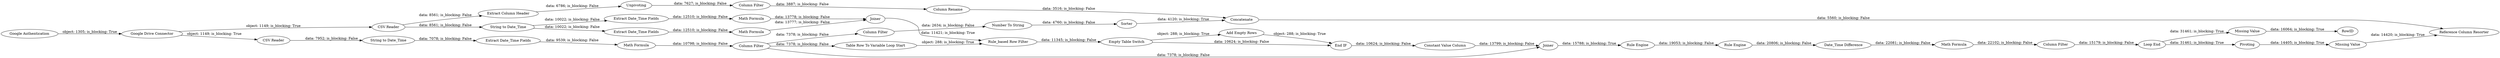 digraph {
	"6994371276433665819_291" [label="Math Formula"]
	"6994371276433665819_2066" [label="Rule Engine"]
	"6994371276433665819_293" [label="Extract Date_Time Fields"]
	"6994371276433665819_279" [label="Google Authentication"]
	"6994371276433665819_2119" [label="End IF"]
	"6994371276433665819_2124" [label=Unpivoting]
	"6994371276433665819_2127" [label="Column Rename"]
	"6994371276433665819_2067" [label="Date_Time Difference"]
	"6994371276433665819_281" [label="Google Drive Connector"]
	"6994371276433665819_2125" [label="Extract Column Header"]
	"6994371276433665819_290" [label="String to Date_Time"]
	"6994371276433665819_288" [label="Math Formula"]
	"6994371276433665819_285" [label="CSV Reader"]
	"6994371276433665819_2118" [label="Add Empty Rows"]
	"6994371276433665819_2117" [label="Empty Table Switch"]
	"6994371276433665819_296" [label="String to Date_Time"]
	"6994371276433665819_294" [label=Joiner]
	"6994371276433665819_2064" [label=Joiner]
	"6994371276433665819_2062" [label="Rule_based Row Filter"]
	"6994371276433665819_2126" [label="Column Filter"]
	"6994371276433665819_2128" [label=Sorter]
	"6994371276433665819_297" [label="Table Row To Variable Loop Start"]
	"6994371276433665819_2061" [label=Pivoting]
	"6994371276433665819_289" [label="Extract Date_Time Fields"]
	"6994371276433665819_2060" [label=RowID]
	"6994371276433665819_2069" [label="Column Filter"]
	"6994371276433665819_2068" [label="Math Formula"]
	"6994371276433665819_2107" [label="Reference Column Resorter"]
	"6994371276433665819_287" [label="Extract Date_Time Fields"]
	"6994371276433665819_2122" [label="Column Filter"]
	"6994371276433665819_284" [label="CSV Reader"]
	"6994371276433665819_2129" [label=Concatenate]
	"6994371276433665819_2065" [label="Rule Engine"]
	"6994371276433665819_2123" [label="Number To String"]
	"6994371276433665819_2121" [label="Missing Value"]
	"6994371276433665819_2063" [label="Constant Value Column"]
	"6994371276433665819_2130" [label="Missing Value"]
	"6994371276433665819_292" [label="Math Formula"]
	"6994371276433665819_302" [label="Loop End"]
	"6994371276433665819_295" [label="Column Filter"]
	"6994371276433665819_2127" -> "6994371276433665819_2129" [label="data: 3516; is_blocking: False"]
	"6994371276433665819_295" -> "6994371276433665819_2064" [label="data: 7378; is_blocking: False"]
	"6994371276433665819_297" -> "6994371276433665819_2062" [label="object: 288; is_blocking: True"]
	"6994371276433665819_2118" -> "6994371276433665819_2119" [label="object: 288; is_blocking: True"]
	"6994371276433665819_281" -> "6994371276433665819_285" [label="object: 1149; is_blocking: True"]
	"6994371276433665819_2064" -> "6994371276433665819_2065" [label="data: 15788; is_blocking: True"]
	"6994371276433665819_288" -> "6994371276433665819_295" [label="data: 10798; is_blocking: False"]
	"6994371276433665819_292" -> "6994371276433665819_294" [label="data: 13778; is_blocking: False"]
	"6994371276433665819_2126" -> "6994371276433665819_2127" [label="data: 3887; is_blocking: False"]
	"6994371276433665819_2117" -> "6994371276433665819_2119" [label="data: 10624; is_blocking: False"]
	"6994371276433665819_2063" -> "6994371276433665819_2064" [label="data: 13799; is_blocking: False"]
	"6994371276433665819_2125" -> "6994371276433665819_2124" [label="data: 6786; is_blocking: False"]
	"6994371276433665819_290" -> "6994371276433665819_293" [label="data: 10022; is_blocking: False"]
	"6994371276433665819_2123" -> "6994371276433665819_2128" [label="data: 4760; is_blocking: False"]
	"6994371276433665819_2129" -> "6994371276433665819_2107" [label="data: 5560; is_blocking: False"]
	"6994371276433665819_2061" -> "6994371276433665819_2130" [label="data: 14405; is_blocking: True"]
	"6994371276433665819_2068" -> "6994371276433665819_2069" [label="data: 22102; is_blocking: False"]
	"6994371276433665819_2122" -> "6994371276433665819_2123" [label="data: 2634; is_blocking: False"]
	"6994371276433665819_295" -> "6994371276433665819_2122" [label="data: 7378; is_blocking: False"]
	"6994371276433665819_302" -> "6994371276433665819_2121" [label="data: 31461; is_blocking: True"]
	"6994371276433665819_2065" -> "6994371276433665819_2066" [label="data: 19053; is_blocking: False"]
	"6994371276433665819_291" -> "6994371276433665819_294" [label="data: 13777; is_blocking: False"]
	"6994371276433665819_294" -> "6994371276433665819_2062" [label="data: 11421; is_blocking: True"]
	"6994371276433665819_295" -> "6994371276433665819_297" [label="data: 7378; is_blocking: False"]
	"6994371276433665819_284" -> "6994371276433665819_290" [label="data: 8561; is_blocking: False"]
	"6994371276433665819_2062" -> "6994371276433665819_2117" [label="data: 11345; is_blocking: False"]
	"6994371276433665819_2066" -> "6994371276433665819_2067" [label="data: 20806; is_blocking: False"]
	"6994371276433665819_287" -> "6994371276433665819_291" [label="data: 12510; is_blocking: False"]
	"6994371276433665819_2121" -> "6994371276433665819_2060" [label="data: 16064; is_blocking: True"]
	"6994371276433665819_302" -> "6994371276433665819_2061" [label="data: 31461; is_blocking: True"]
	"6994371276433665819_289" -> "6994371276433665819_288" [label="data: 9539; is_blocking: False"]
	"6994371276433665819_285" -> "6994371276433665819_296" [label="data: 7952; is_blocking: False"]
	"6994371276433665819_2119" -> "6994371276433665819_2063" [label="data: 10624; is_blocking: False"]
	"6994371276433665819_2124" -> "6994371276433665819_2126" [label="data: 7627; is_blocking: False"]
	"6994371276433665819_290" -> "6994371276433665819_287" [label="data: 10022; is_blocking: False"]
	"6994371276433665819_293" -> "6994371276433665819_292" [label="data: 12510; is_blocking: False"]
	"6994371276433665819_296" -> "6994371276433665819_289" [label="data: 7078; is_blocking: False"]
	"6994371276433665819_2069" -> "6994371276433665819_302" [label="data: 15179; is_blocking: False"]
	"6994371276433665819_279" -> "6994371276433665819_281" [label="object: 1305; is_blocking: True"]
	"6994371276433665819_281" -> "6994371276433665819_284" [label="object: 1149; is_blocking: True"]
	"6994371276433665819_284" -> "6994371276433665819_2125" [label="data: 8561; is_blocking: False"]
	"6994371276433665819_2128" -> "6994371276433665819_2129" [label="data: 4120; is_blocking: True"]
	"6994371276433665819_2067" -> "6994371276433665819_2068" [label="data: 22081; is_blocking: False"]
	"6994371276433665819_2117" -> "6994371276433665819_2118" [label="object: 288; is_blocking: True"]
	"6994371276433665819_2130" -> "6994371276433665819_2107" [label="data: 14420; is_blocking: True"]
	rankdir=LR
}
